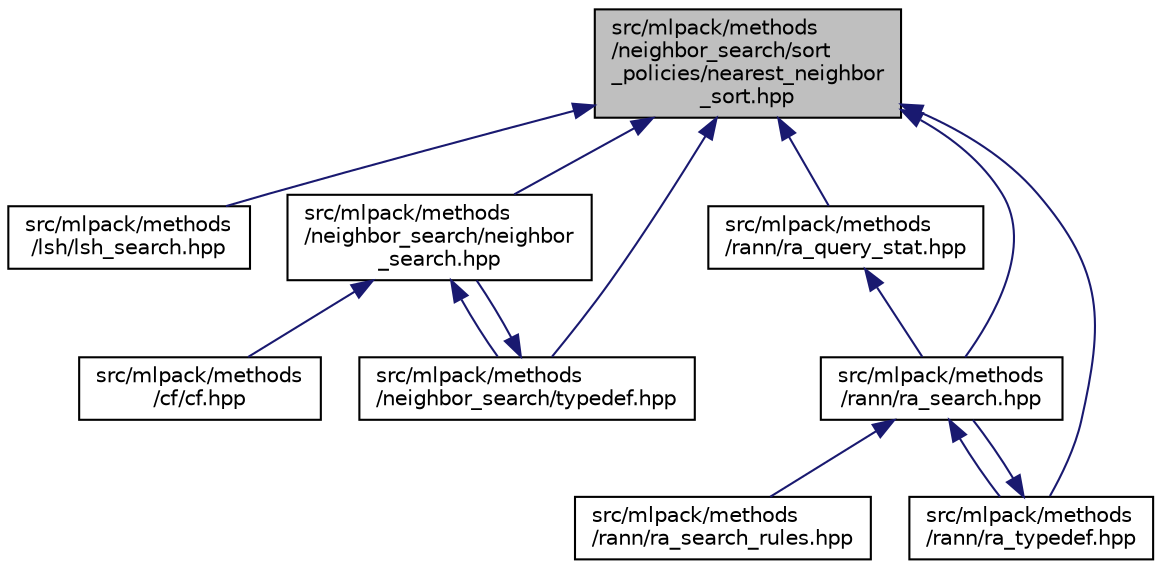 digraph "src/mlpack/methods/neighbor_search/sort_policies/nearest_neighbor_sort.hpp"
{
  edge [fontname="Helvetica",fontsize="10",labelfontname="Helvetica",labelfontsize="10"];
  node [fontname="Helvetica",fontsize="10",shape=record];
  Node1 [label="src/mlpack/methods\l/neighbor_search/sort\l_policies/nearest_neighbor\l_sort.hpp",height=0.2,width=0.4,color="black", fillcolor="grey75", style="filled" fontcolor="black"];
  Node1 -> Node2 [dir="back",color="midnightblue",fontsize="10",style="solid",fontname="Helvetica"];
  Node2 [label="src/mlpack/methods\l/lsh/lsh_search.hpp",height=0.2,width=0.4,color="black", fillcolor="white", style="filled",URL="$lsh__search_8hpp.html"];
  Node1 -> Node3 [dir="back",color="midnightblue",fontsize="10",style="solid",fontname="Helvetica"];
  Node3 [label="src/mlpack/methods\l/neighbor_search/neighbor\l_search.hpp",height=0.2,width=0.4,color="black", fillcolor="white", style="filled",URL="$neighbor__search_8hpp.html"];
  Node3 -> Node4 [dir="back",color="midnightblue",fontsize="10",style="solid",fontname="Helvetica"];
  Node4 [label="src/mlpack/methods\l/cf/cf.hpp",height=0.2,width=0.4,color="black", fillcolor="white", style="filled",URL="$cf_8hpp.html"];
  Node3 -> Node5 [dir="back",color="midnightblue",fontsize="10",style="solid",fontname="Helvetica"];
  Node5 [label="src/mlpack/methods\l/neighbor_search/typedef.hpp",height=0.2,width=0.4,color="black", fillcolor="white", style="filled",URL="$typedef_8hpp.html"];
  Node5 -> Node3 [dir="back",color="midnightblue",fontsize="10",style="solid",fontname="Helvetica"];
  Node1 -> Node5 [dir="back",color="midnightblue",fontsize="10",style="solid",fontname="Helvetica"];
  Node1 -> Node6 [dir="back",color="midnightblue",fontsize="10",style="solid",fontname="Helvetica"];
  Node6 [label="src/mlpack/methods\l/rann/ra_query_stat.hpp",height=0.2,width=0.4,color="black", fillcolor="white", style="filled",URL="$ra__query__stat_8hpp.html"];
  Node6 -> Node7 [dir="back",color="midnightblue",fontsize="10",style="solid",fontname="Helvetica"];
  Node7 [label="src/mlpack/methods\l/rann/ra_search.hpp",height=0.2,width=0.4,color="black", fillcolor="white", style="filled",URL="$ra__search_8hpp.html"];
  Node7 -> Node8 [dir="back",color="midnightblue",fontsize="10",style="solid",fontname="Helvetica"];
  Node8 [label="src/mlpack/methods\l/rann/ra_typedef.hpp",height=0.2,width=0.4,color="black", fillcolor="white", style="filled",URL="$ra__typedef_8hpp.html"];
  Node8 -> Node7 [dir="back",color="midnightblue",fontsize="10",style="solid",fontname="Helvetica"];
  Node7 -> Node9 [dir="back",color="midnightblue",fontsize="10",style="solid",fontname="Helvetica"];
  Node9 [label="src/mlpack/methods\l/rann/ra_search_rules.hpp",height=0.2,width=0.4,color="black", fillcolor="white", style="filled",URL="$ra__search__rules_8hpp.html"];
  Node1 -> Node7 [dir="back",color="midnightblue",fontsize="10",style="solid",fontname="Helvetica"];
  Node1 -> Node8 [dir="back",color="midnightblue",fontsize="10",style="solid",fontname="Helvetica"];
}
